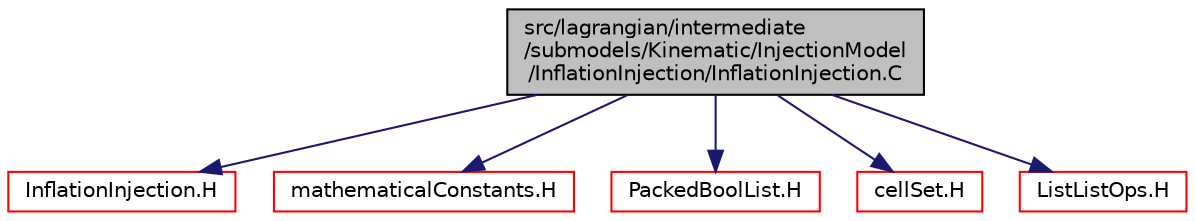 digraph "src/lagrangian/intermediate/submodels/Kinematic/InjectionModel/InflationInjection/InflationInjection.C"
{
  bgcolor="transparent";
  edge [fontname="Helvetica",fontsize="10",labelfontname="Helvetica",labelfontsize="10"];
  node [fontname="Helvetica",fontsize="10",shape=record];
  Node0 [label="src/lagrangian/intermediate\l/submodels/Kinematic/InjectionModel\l/InflationInjection/InflationInjection.C",height=0.2,width=0.4,color="black", fillcolor="grey75", style="filled", fontcolor="black"];
  Node0 -> Node1 [color="midnightblue",fontsize="10",style="solid",fontname="Helvetica"];
  Node1 [label="InflationInjection.H",height=0.2,width=0.4,color="red",URL="$a06410.html"];
  Node0 -> Node187 [color="midnightblue",fontsize="10",style="solid",fontname="Helvetica"];
  Node187 [label="mathematicalConstants.H",height=0.2,width=0.4,color="red",URL="$a10952.html"];
  Node0 -> Node188 [color="midnightblue",fontsize="10",style="solid",fontname="Helvetica"];
  Node188 [label="PackedBoolList.H",height=0.2,width=0.4,color="red",URL="$a09398.html"];
  Node0 -> Node194 [color="midnightblue",fontsize="10",style="solid",fontname="Helvetica"];
  Node194 [label="cellSet.H",height=0.2,width=0.4,color="red",URL="$a08810.html"];
  Node0 -> Node216 [color="midnightblue",fontsize="10",style="solid",fontname="Helvetica"];
  Node216 [label="ListListOps.H",height=0.2,width=0.4,color="red",URL="$a09383.html"];
}
